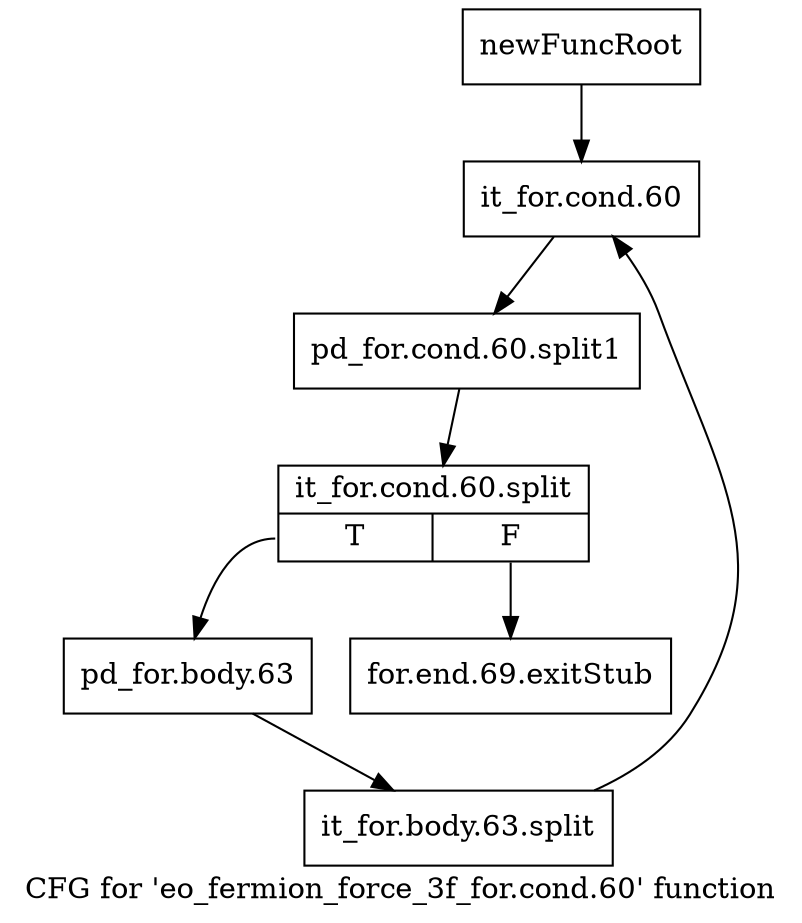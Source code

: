 digraph "CFG for 'eo_fermion_force_3f_for.cond.60' function" {
	label="CFG for 'eo_fermion_force_3f_for.cond.60' function";

	Node0x1ab3c10 [shape=record,label="{newFuncRoot}"];
	Node0x1ab3c10 -> Node0x1ab3cb0;
	Node0x1ab3c60 [shape=record,label="{for.end.69.exitStub}"];
	Node0x1ab3cb0 [shape=record,label="{it_for.cond.60}"];
	Node0x1ab3cb0 -> Node0x1c67940;
	Node0x1c67940 [shape=record,label="{pd_for.cond.60.split1}"];
	Node0x1c67940 -> Node0x1c74990;
	Node0x1c74990 [shape=record,label="{it_for.cond.60.split|{<s0>T|<s1>F}}"];
	Node0x1c74990:s0 -> Node0x1ab3d00;
	Node0x1c74990:s1 -> Node0x1ab3c60;
	Node0x1ab3d00 [shape=record,label="{pd_for.body.63}"];
	Node0x1ab3d00 -> Node0x1c156c0;
	Node0x1c156c0 [shape=record,label="{it_for.body.63.split}"];
	Node0x1c156c0 -> Node0x1ab3cb0;
}
